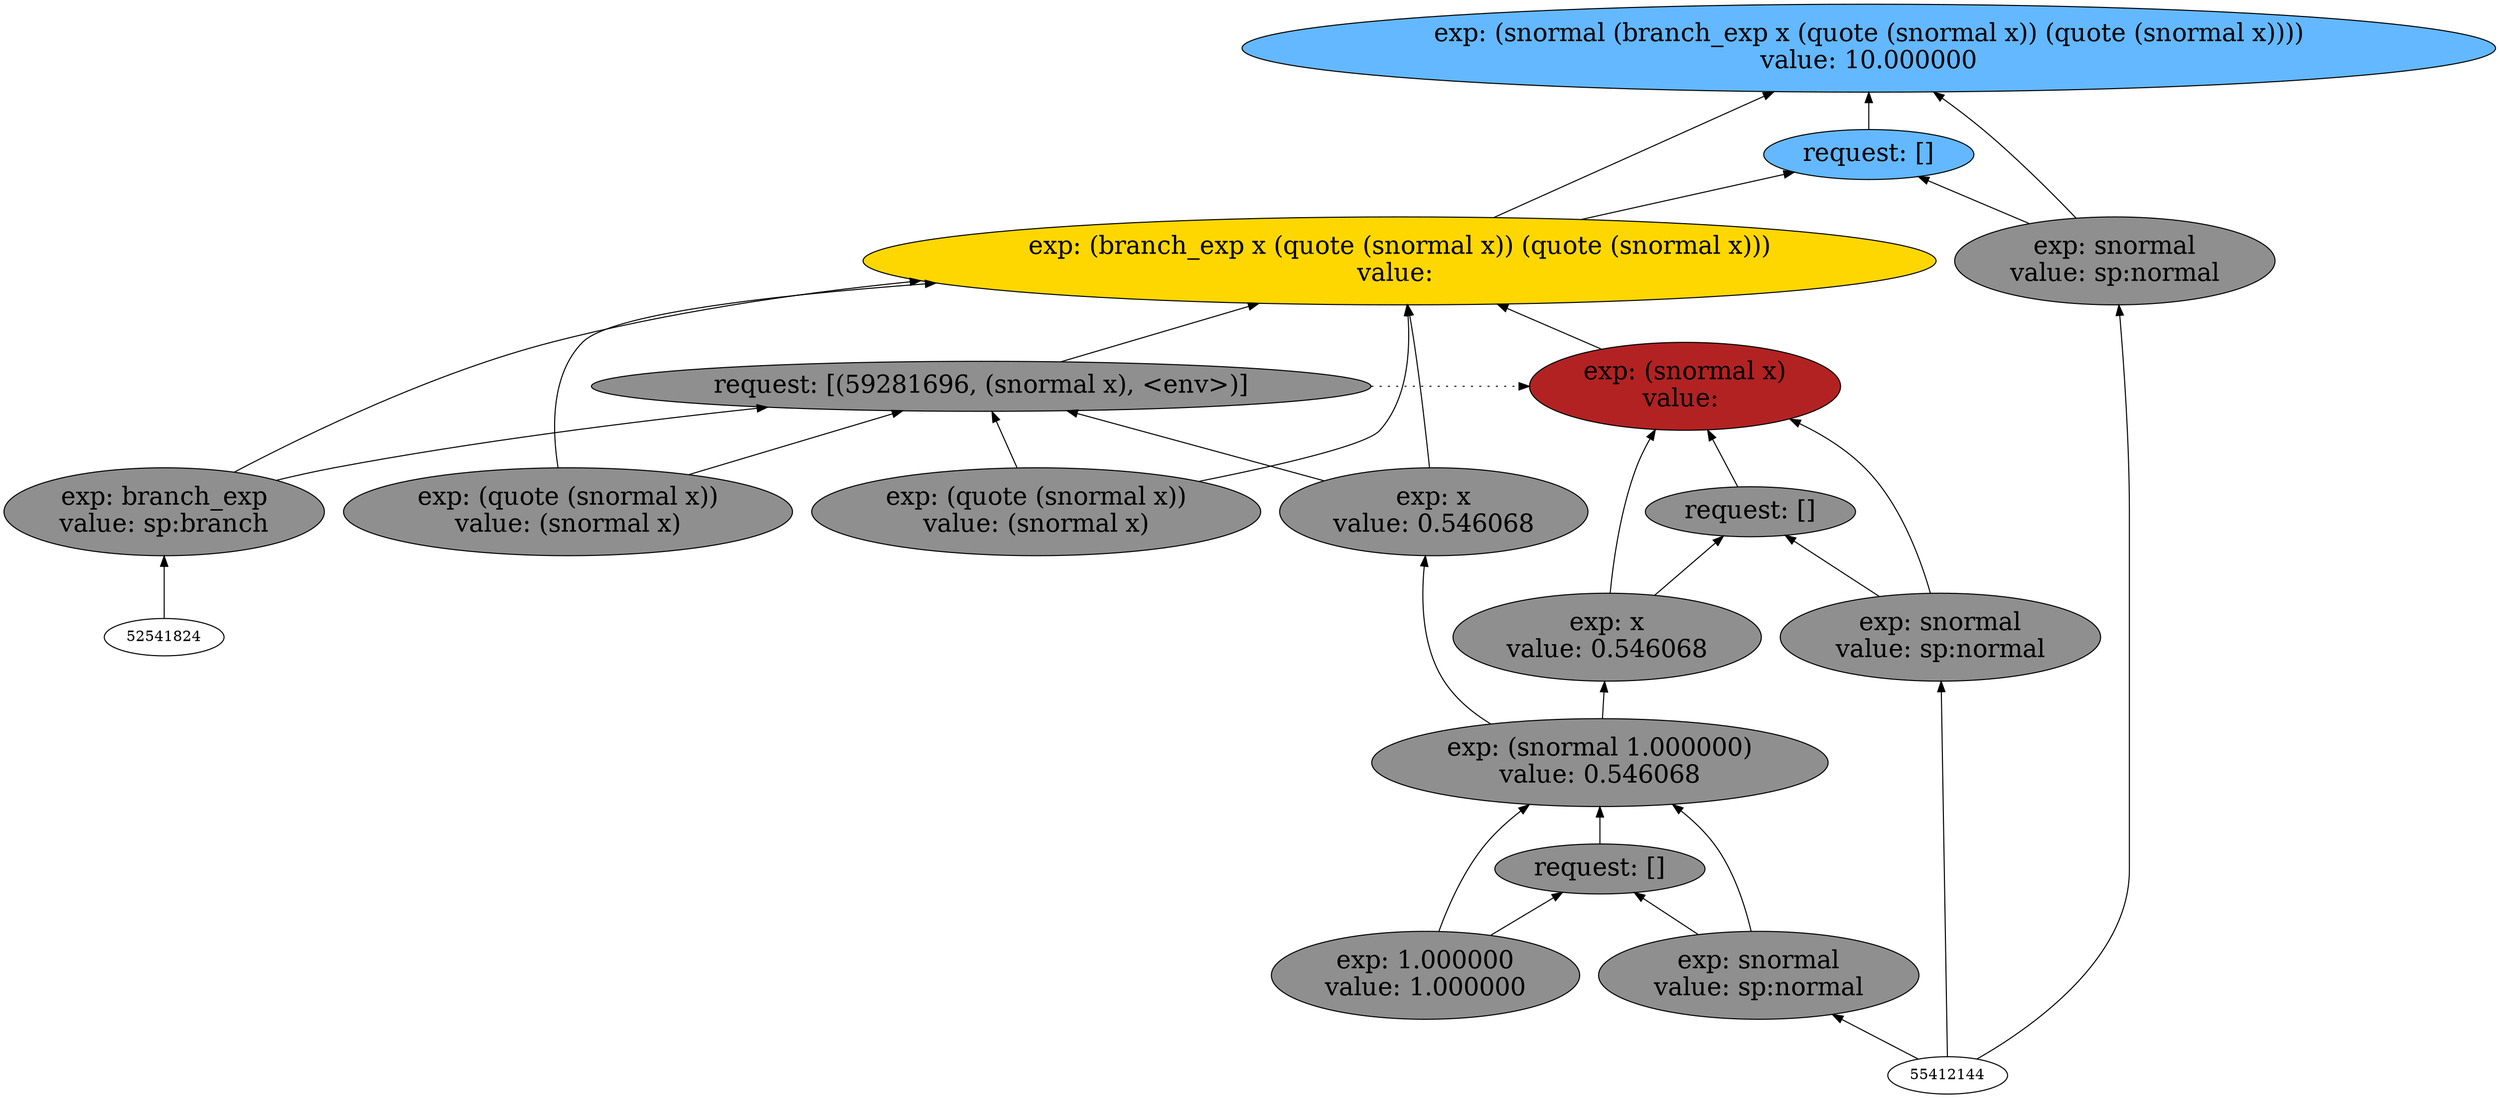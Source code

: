 digraph {
rankdir=BT
fontsize=24
subgraph clster1 {
label="Venture Families"
subgraph clster2 {
label="1"
"59704640"["fillcolor"="grey56" "fontsize"="24" "label"="exp: (snormal 1.000000)\nvalue: 0.546068" "shape"="ellipse" "style"="filled" ]
"59343216"["fillcolor"="grey56" "fontsize"="24" "label"="request: []" "shape"="ellipse" "style"="filled" ]
"57712352"["fillcolor"="grey56" "fontsize"="24" "label"="exp: snormal\nvalue: sp:normal" "shape"="ellipse" "style"="filled" ]
"58431280"["fillcolor"="grey56" "fontsize"="24" "label"="exp: 1.000000\nvalue: 1.000000" "shape"="ellipse" "style"="filled" ]
}

subgraph clster3 {
label="2"
"59021936"["fillcolor"="steelblue1" "fontsize"="24" "label"="exp: (snormal (branch_exp x (quote (snormal x)) (quote (snormal x))))\nvalue: 10.000000" "shape"="ellipse" "style"="filled" ]
"58606032"["fillcolor"="steelblue1" "fontsize"="24" "label"="request: []" "shape"="ellipse" "style"="filled" ]
"59056880"["fillcolor"="grey56" "fontsize"="24" "label"="exp: snormal\nvalue: sp:normal" "shape"="ellipse" "style"="filled" ]
"60064784"["fillcolor"="gold" "fontsize"="24" "label"="exp: (branch_exp x (quote (snormal x)) (quote (snormal x)))\nvalue: " "shape"="ellipse" "style"="filled" ]
"59281696"["fillcolor"="grey56" "fontsize"="24" "label"="request: [(59281696, (snormal x), <env>)]" "shape"="ellipse" "style"="filled" ]
"58568288"["fillcolor"="grey56" "fontsize"="24" "label"="exp: branch_exp\nvalue: sp:branch" "shape"="ellipse" "style"="filled" ]
"57516128"["fillcolor"="grey56" "fontsize"="24" "label"="exp: x\nvalue: 0.546068" "shape"="ellipse" "style"="filled" ]
"57594048"["fillcolor"="grey56" "fontsize"="24" "label"="exp: (quote (snormal x))\nvalue: (snormal x)" "shape"="ellipse" "style"="filled" ]
"57888128"["fillcolor"="grey56" "fontsize"="24" "label"="exp: (quote (snormal x))\nvalue: (snormal x)" "shape"="ellipse" "style"="filled" ]
}

}

subgraph clster4 {
label=""
"58020304"["fillcolor"="firebrick" "fontsize"="24" "label"="exp: (snormal x)\nvalue: " "shape"="ellipse" "style"="filled" ]
"58056128"["fillcolor"="grey56" "fontsize"="24" "label"="request: []" "shape"="ellipse" "style"="filled" ]
"57789504"["fillcolor"="grey56" "fontsize"="24" "label"="exp: snormal\nvalue: sp:normal" "shape"="ellipse" "style"="filled" ]
"57623248"["fillcolor"="grey56" "fontsize"="24" "label"="exp: x\nvalue: 0.546068" "shape"="ellipse" "style"="filled" ]
}

"57789504" -> "58020304"["arrowhead"="normal" "color"="black" "constraint"="true" "style"="solid" ]
"57789504" -> "58056128"["arrowhead"="normal" "color"="black" "constraint"="true" "style"="solid" ]
"55412144" -> "57789504"["arrowhead"="normal" "color"="black" "constraint"="true" "style"="solid" ]
"57623248" -> "58020304"["arrowhead"="normal" "color"="black" "constraint"="true" "style"="solid" ]
"57623248" -> "58056128"["arrowhead"="normal" "color"="black" "constraint"="true" "style"="solid" ]
"59704640" -> "57623248"["arrowhead"="normal" "color"="black" "constraint"="true" "style"="solid" ]
"58056128" -> "58020304"["arrowhead"="normal" "color"="black" "constraint"="true" "style"="solid" ]
"59056880" -> "59021936"["arrowhead"="normal" "color"="black" "constraint"="true" "style"="solid" ]
"59056880" -> "58606032"["arrowhead"="normal" "color"="black" "constraint"="true" "style"="solid" ]
"55412144" -> "59056880"["arrowhead"="normal" "color"="black" "constraint"="true" "style"="solid" ]
"60064784" -> "59021936"["arrowhead"="normal" "color"="black" "constraint"="true" "style"="solid" ]
"60064784" -> "58606032"["arrowhead"="normal" "color"="black" "constraint"="true" "style"="solid" ]
"58568288" -> "60064784"["arrowhead"="normal" "color"="black" "constraint"="true" "style"="solid" ]
"58568288" -> "59281696"["arrowhead"="normal" "color"="black" "constraint"="true" "style"="solid" ]
"52541824" -> "58568288"["arrowhead"="normal" "color"="black" "constraint"="true" "style"="solid" ]
"57516128" -> "60064784"["arrowhead"="normal" "color"="black" "constraint"="true" "style"="solid" ]
"57516128" -> "59281696"["arrowhead"="normal" "color"="black" "constraint"="true" "style"="solid" ]
"59704640" -> "57516128"["arrowhead"="normal" "color"="black" "constraint"="true" "style"="solid" ]
"57594048" -> "60064784"["arrowhead"="normal" "color"="black" "constraint"="true" "style"="solid" ]
"57594048" -> "59281696"["arrowhead"="normal" "color"="black" "constraint"="true" "style"="solid" ]
"57888128" -> "60064784"["arrowhead"="normal" "color"="black" "constraint"="true" "style"="solid" ]
"57888128" -> "59281696"["arrowhead"="normal" "color"="black" "constraint"="true" "style"="solid" ]
"59281696" -> "60064784"["arrowhead"="normal" "color"="black" "constraint"="true" "style"="solid" ]
"58020304" -> "60064784"["arrowhead"="normal" "color"="black" "constraint"="true" "style"="solid" ]
"59281696" -> "58020304"["arrowhead"="normal" "color"="black" "constraint"="false" "style"="dotted" ]
"58606032" -> "59021936"["arrowhead"="normal" "color"="black" "constraint"="true" "style"="solid" ]
"57712352" -> "59704640"["arrowhead"="normal" "color"="black" "constraint"="true" "style"="solid" ]
"57712352" -> "59343216"["arrowhead"="normal" "color"="black" "constraint"="true" "style"="solid" ]
"55412144" -> "57712352"["arrowhead"="normal" "color"="black" "constraint"="true" "style"="solid" ]
"58431280" -> "59704640"["arrowhead"="normal" "color"="black" "constraint"="true" "style"="solid" ]
"58431280" -> "59343216"["arrowhead"="normal" "color"="black" "constraint"="true" "style"="solid" ]
"59343216" -> "59704640"["arrowhead"="normal" "color"="black" "constraint"="true" "style"="solid" ]

}